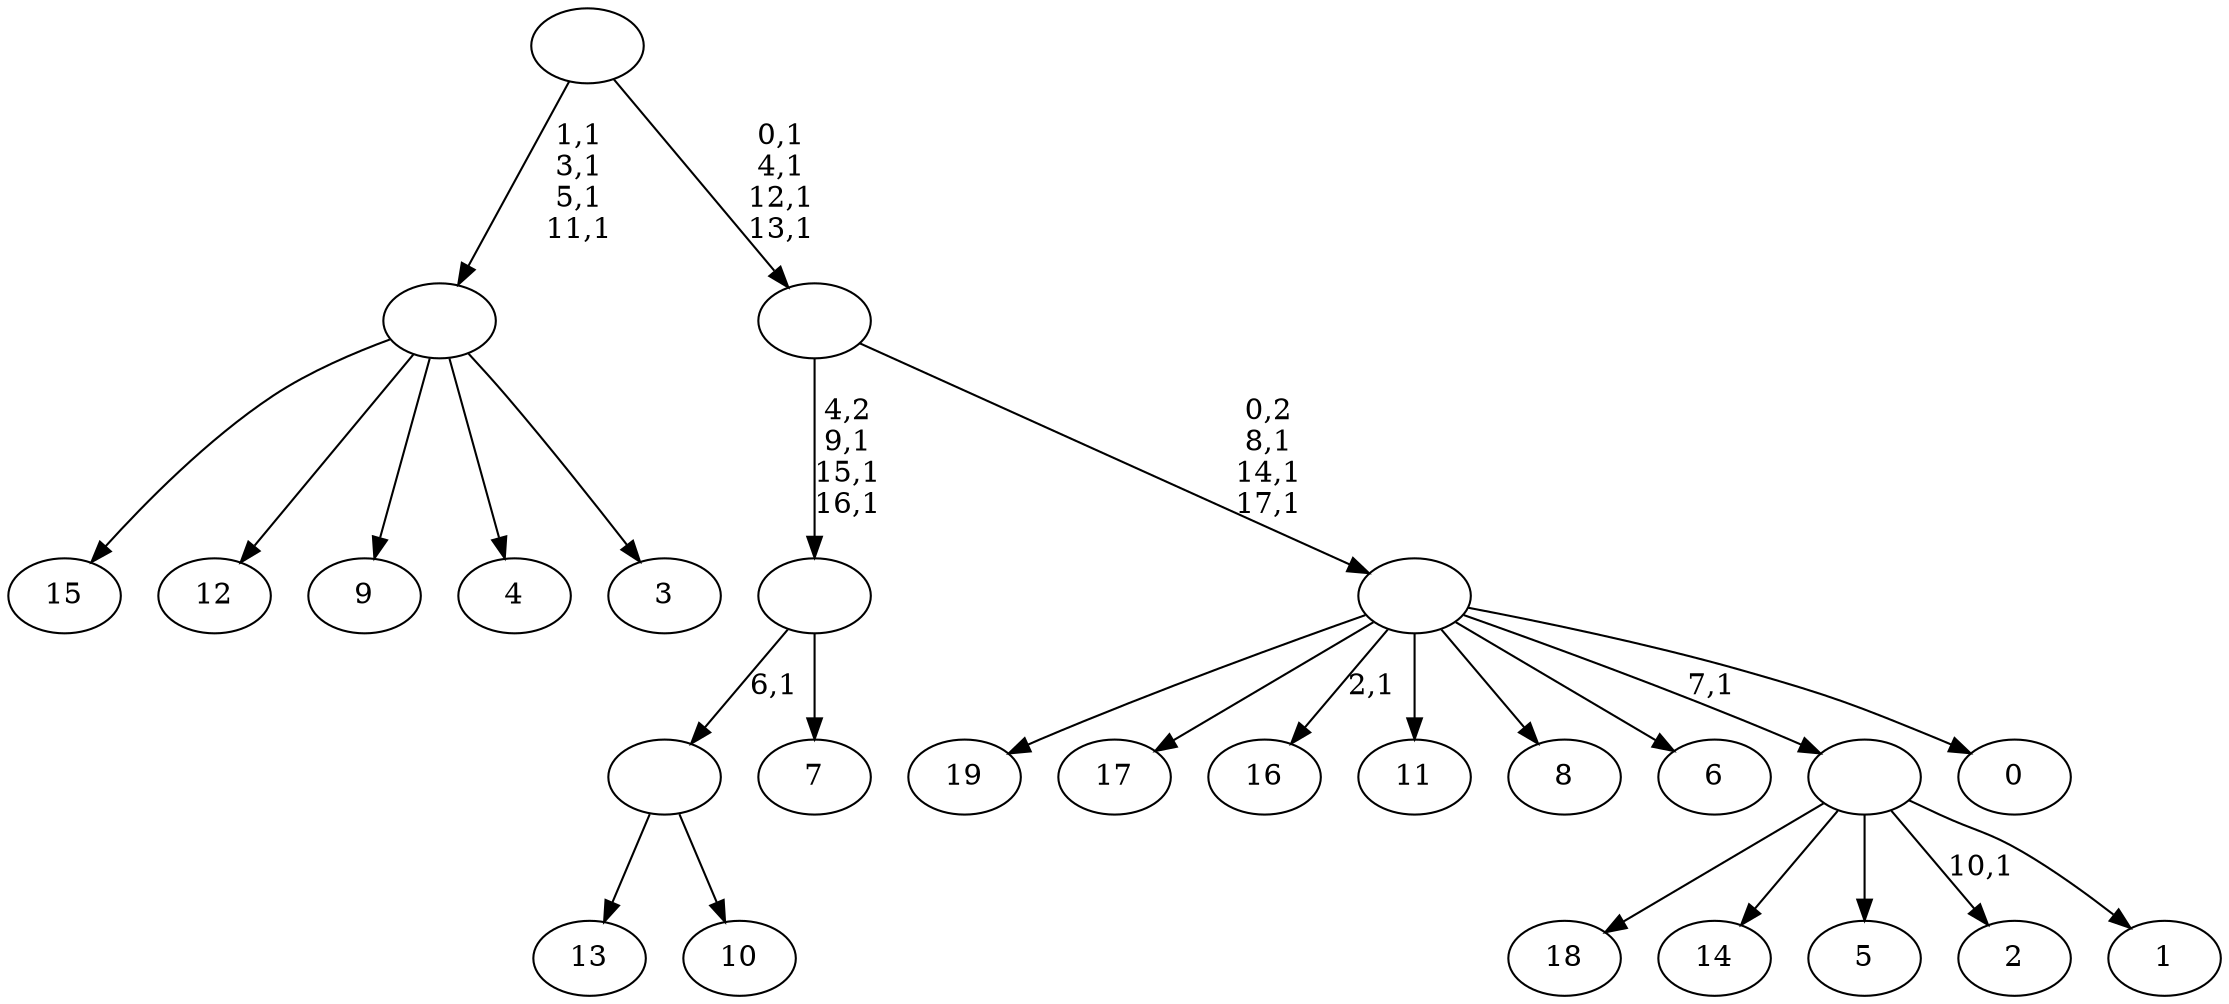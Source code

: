 digraph T {
	38 [label="19"]
	37 [label="18"]
	36 [label="17"]
	35 [label="16"]
	33 [label="15"]
	32 [label="14"]
	31 [label="13"]
	30 [label="12"]
	29 [label="11"]
	28 [label="10"]
	27 [label=""]
	26 [label="9"]
	25 [label="8"]
	24 [label="7"]
	23 [label=""]
	20 [label="6"]
	19 [label="5"]
	18 [label="4"]
	17 [label="3"]
	16 [label=""]
	12 [label="2"]
	10 [label="1"]
	9 [label=""]
	8 [label="0"]
	7 [label=""]
	4 [label=""]
	0 [label=""]
	27 -> 31 [label=""]
	27 -> 28 [label=""]
	23 -> 27 [label="6,1"]
	23 -> 24 [label=""]
	16 -> 33 [label=""]
	16 -> 30 [label=""]
	16 -> 26 [label=""]
	16 -> 18 [label=""]
	16 -> 17 [label=""]
	9 -> 12 [label="10,1"]
	9 -> 37 [label=""]
	9 -> 32 [label=""]
	9 -> 19 [label=""]
	9 -> 10 [label=""]
	7 -> 35 [label="2,1"]
	7 -> 38 [label=""]
	7 -> 36 [label=""]
	7 -> 29 [label=""]
	7 -> 25 [label=""]
	7 -> 20 [label=""]
	7 -> 9 [label="7,1"]
	7 -> 8 [label=""]
	4 -> 7 [label="0,2\n8,1\n14,1\n17,1"]
	4 -> 23 [label="4,2\n9,1\n15,1\n16,1"]
	0 -> 4 [label="0,1\n4,1\n12,1\n13,1"]
	0 -> 16 [label="1,1\n3,1\n5,1\n11,1"]
}
